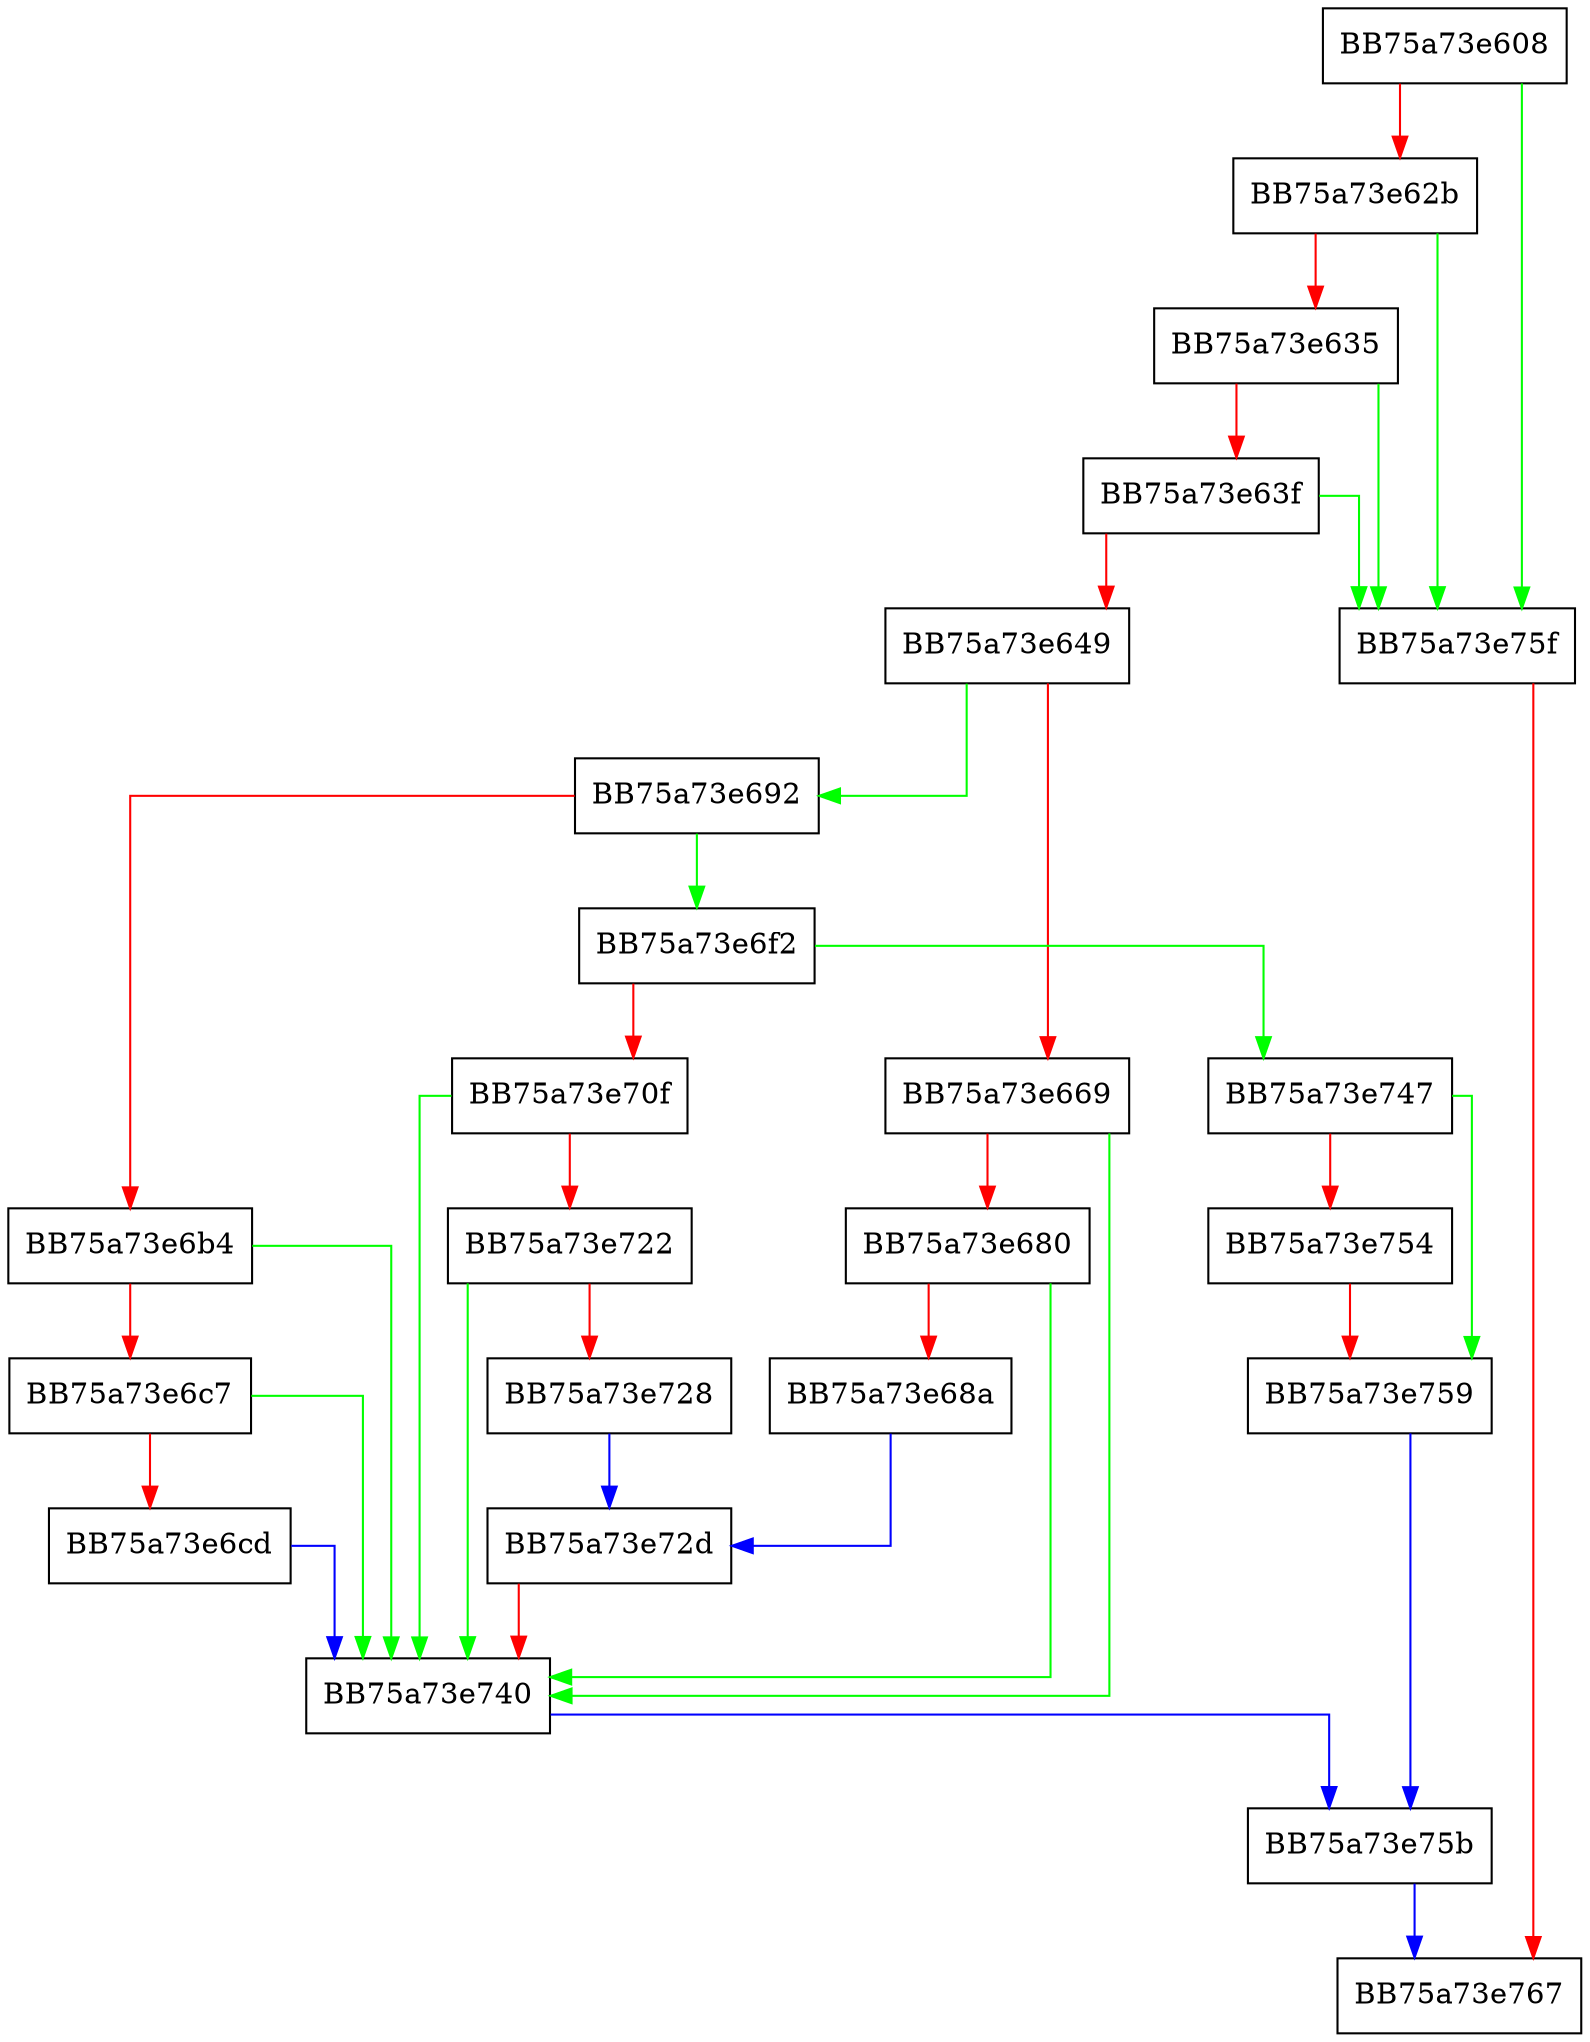 digraph kpush_initex {
  node [shape="box"];
  graph [splines=ortho];
  BB75a73e608 -> BB75a73e75f [color="green"];
  BB75a73e608 -> BB75a73e62b [color="red"];
  BB75a73e62b -> BB75a73e75f [color="green"];
  BB75a73e62b -> BB75a73e635 [color="red"];
  BB75a73e635 -> BB75a73e75f [color="green"];
  BB75a73e635 -> BB75a73e63f [color="red"];
  BB75a73e63f -> BB75a73e75f [color="green"];
  BB75a73e63f -> BB75a73e649 [color="red"];
  BB75a73e649 -> BB75a73e692 [color="green"];
  BB75a73e649 -> BB75a73e669 [color="red"];
  BB75a73e669 -> BB75a73e740 [color="green"];
  BB75a73e669 -> BB75a73e680 [color="red"];
  BB75a73e680 -> BB75a73e740 [color="green"];
  BB75a73e680 -> BB75a73e68a [color="red"];
  BB75a73e68a -> BB75a73e72d [color="blue"];
  BB75a73e692 -> BB75a73e6f2 [color="green"];
  BB75a73e692 -> BB75a73e6b4 [color="red"];
  BB75a73e6b4 -> BB75a73e740 [color="green"];
  BB75a73e6b4 -> BB75a73e6c7 [color="red"];
  BB75a73e6c7 -> BB75a73e740 [color="green"];
  BB75a73e6c7 -> BB75a73e6cd [color="red"];
  BB75a73e6cd -> BB75a73e740 [color="blue"];
  BB75a73e6f2 -> BB75a73e747 [color="green"];
  BB75a73e6f2 -> BB75a73e70f [color="red"];
  BB75a73e70f -> BB75a73e740 [color="green"];
  BB75a73e70f -> BB75a73e722 [color="red"];
  BB75a73e722 -> BB75a73e740 [color="green"];
  BB75a73e722 -> BB75a73e728 [color="red"];
  BB75a73e728 -> BB75a73e72d [color="blue"];
  BB75a73e72d -> BB75a73e740 [color="red"];
  BB75a73e740 -> BB75a73e75b [color="blue"];
  BB75a73e747 -> BB75a73e759 [color="green"];
  BB75a73e747 -> BB75a73e754 [color="red"];
  BB75a73e754 -> BB75a73e759 [color="red"];
  BB75a73e759 -> BB75a73e75b [color="blue"];
  BB75a73e75b -> BB75a73e767 [color="blue"];
  BB75a73e75f -> BB75a73e767 [color="red"];
}
